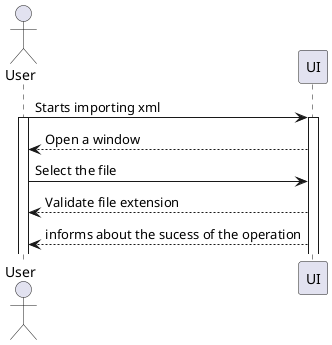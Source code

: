@startuml
actor User
User -> UI:Starts importing xml
activate User
activate UI
UI --> User:Open a window
User -> UI:Select the file 
User <-- UI:Validate file extension
User <-- UI: informs about the sucess of the operation
@enduml